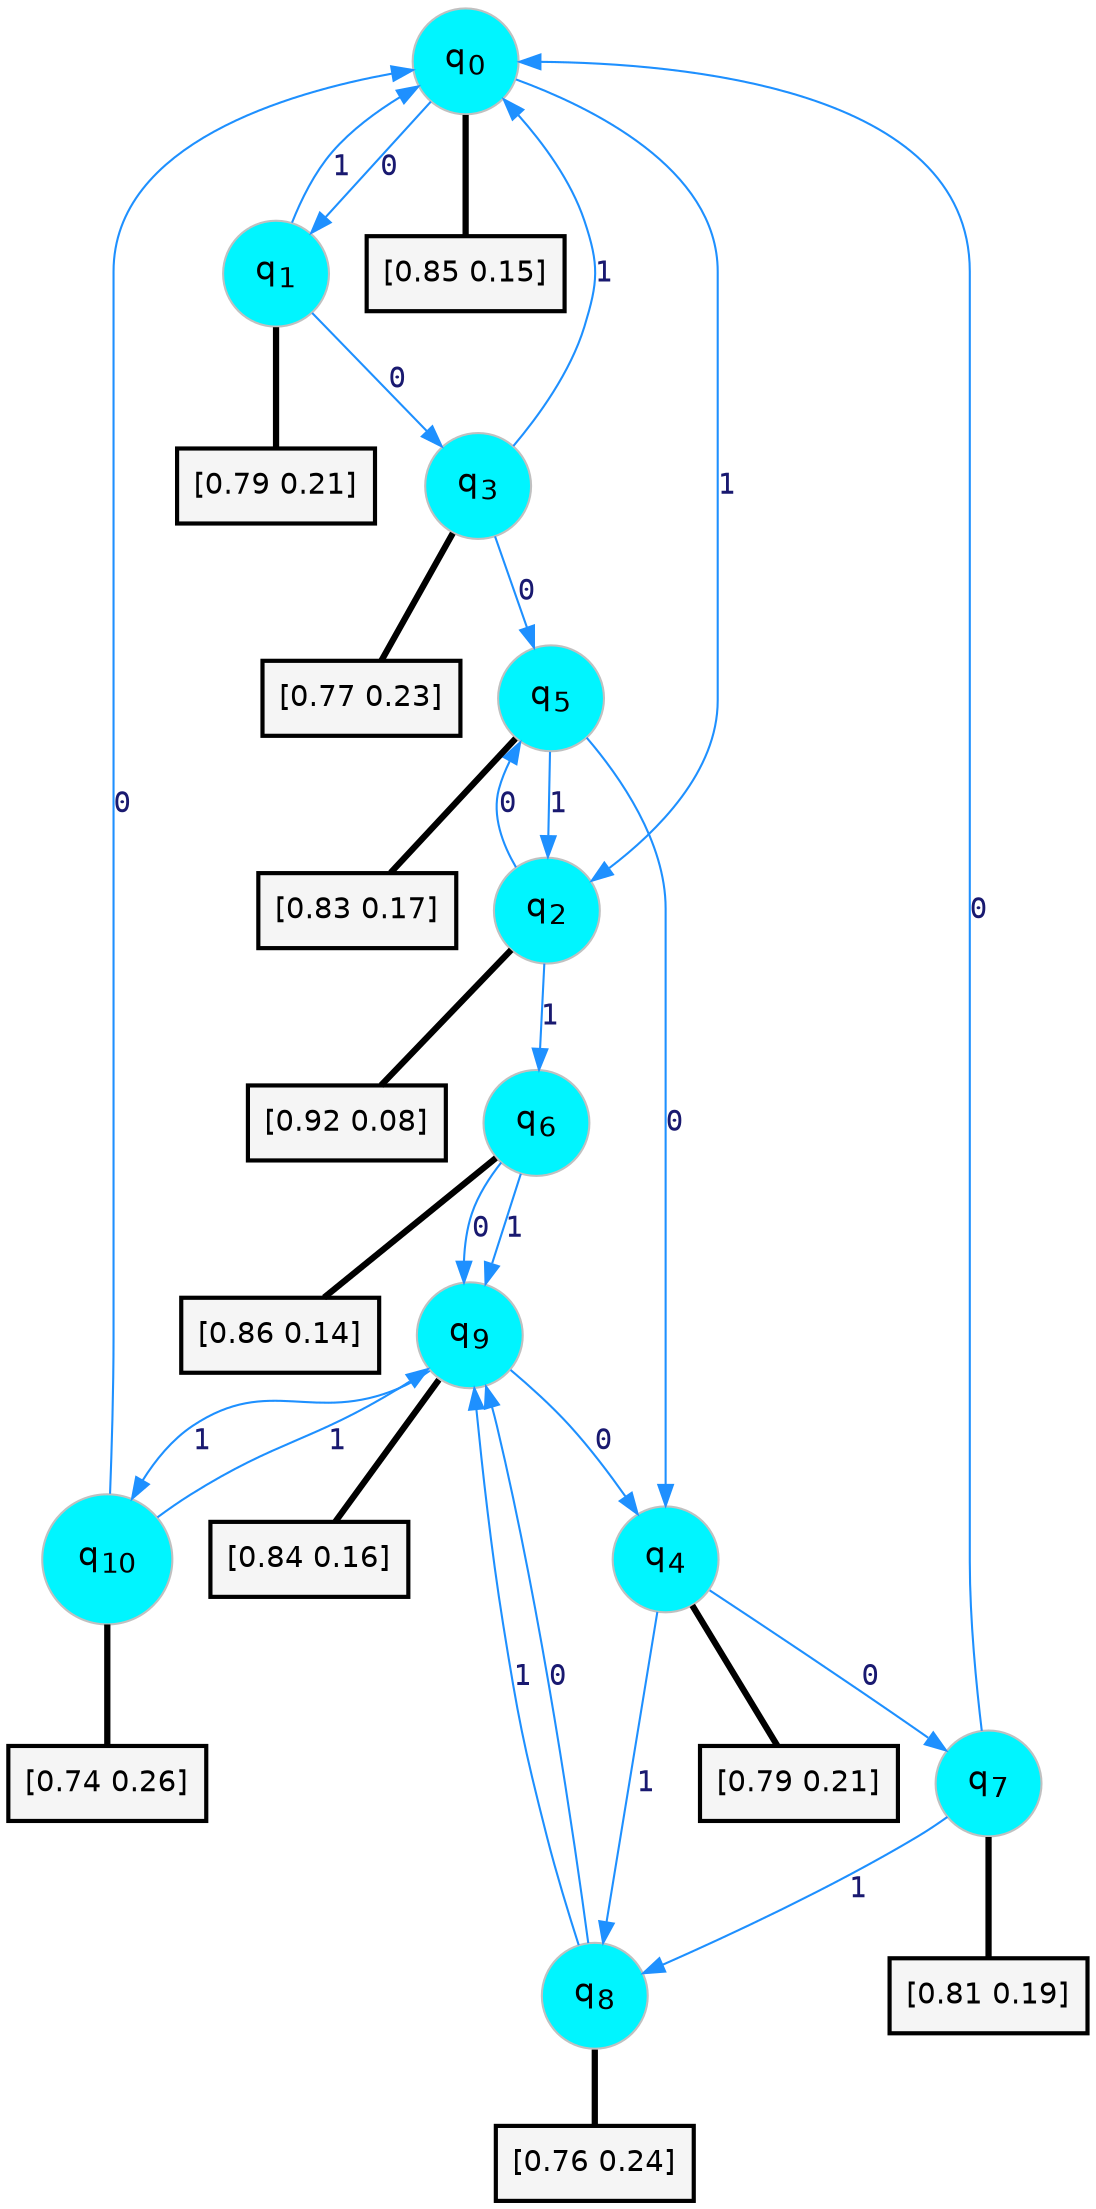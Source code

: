 digraph G {
graph [
bgcolor=transparent, dpi=300, rankdir=TD, size="40,25"];
node [
color=gray, fillcolor=turquoise1, fontcolor=black, fontname=Helvetica, fontsize=16, fontweight=bold, shape=circle, style=filled];
edge [
arrowsize=1, color=dodgerblue1, fontcolor=midnightblue, fontname=courier, fontweight=bold, penwidth=1, style=solid, weight=20];
0[label=<q<SUB>0</SUB>>];
1[label=<q<SUB>1</SUB>>];
2[label=<q<SUB>2</SUB>>];
3[label=<q<SUB>3</SUB>>];
4[label=<q<SUB>4</SUB>>];
5[label=<q<SUB>5</SUB>>];
6[label=<q<SUB>6</SUB>>];
7[label=<q<SUB>7</SUB>>];
8[label=<q<SUB>8</SUB>>];
9[label=<q<SUB>9</SUB>>];
10[label=<q<SUB>10</SUB>>];
11[label="[0.85 0.15]", shape=box,fontcolor=black, fontname=Helvetica, fontsize=14, penwidth=2, fillcolor=whitesmoke,color=black];
12[label="[0.79 0.21]", shape=box,fontcolor=black, fontname=Helvetica, fontsize=14, penwidth=2, fillcolor=whitesmoke,color=black];
13[label="[0.92 0.08]", shape=box,fontcolor=black, fontname=Helvetica, fontsize=14, penwidth=2, fillcolor=whitesmoke,color=black];
14[label="[0.77 0.23]", shape=box,fontcolor=black, fontname=Helvetica, fontsize=14, penwidth=2, fillcolor=whitesmoke,color=black];
15[label="[0.79 0.21]", shape=box,fontcolor=black, fontname=Helvetica, fontsize=14, penwidth=2, fillcolor=whitesmoke,color=black];
16[label="[0.83 0.17]", shape=box,fontcolor=black, fontname=Helvetica, fontsize=14, penwidth=2, fillcolor=whitesmoke,color=black];
17[label="[0.86 0.14]", shape=box,fontcolor=black, fontname=Helvetica, fontsize=14, penwidth=2, fillcolor=whitesmoke,color=black];
18[label="[0.81 0.19]", shape=box,fontcolor=black, fontname=Helvetica, fontsize=14, penwidth=2, fillcolor=whitesmoke,color=black];
19[label="[0.76 0.24]", shape=box,fontcolor=black, fontname=Helvetica, fontsize=14, penwidth=2, fillcolor=whitesmoke,color=black];
20[label="[0.84 0.16]", shape=box,fontcolor=black, fontname=Helvetica, fontsize=14, penwidth=2, fillcolor=whitesmoke,color=black];
21[label="[0.74 0.26]", shape=box,fontcolor=black, fontname=Helvetica, fontsize=14, penwidth=2, fillcolor=whitesmoke,color=black];
0->1 [label=0];
0->2 [label=1];
0->11 [arrowhead=none, penwidth=3,color=black];
1->3 [label=0];
1->0 [label=1];
1->12 [arrowhead=none, penwidth=3,color=black];
2->5 [label=0];
2->6 [label=1];
2->13 [arrowhead=none, penwidth=3,color=black];
3->5 [label=0];
3->0 [label=1];
3->14 [arrowhead=none, penwidth=3,color=black];
4->7 [label=0];
4->8 [label=1];
4->15 [arrowhead=none, penwidth=3,color=black];
5->4 [label=0];
5->2 [label=1];
5->16 [arrowhead=none, penwidth=3,color=black];
6->9 [label=0];
6->9 [label=1];
6->17 [arrowhead=none, penwidth=3,color=black];
7->0 [label=0];
7->8 [label=1];
7->18 [arrowhead=none, penwidth=3,color=black];
8->9 [label=0];
8->9 [label=1];
8->19 [arrowhead=none, penwidth=3,color=black];
9->4 [label=0];
9->10 [label=1];
9->20 [arrowhead=none, penwidth=3,color=black];
10->0 [label=0];
10->9 [label=1];
10->21 [arrowhead=none, penwidth=3,color=black];
}
